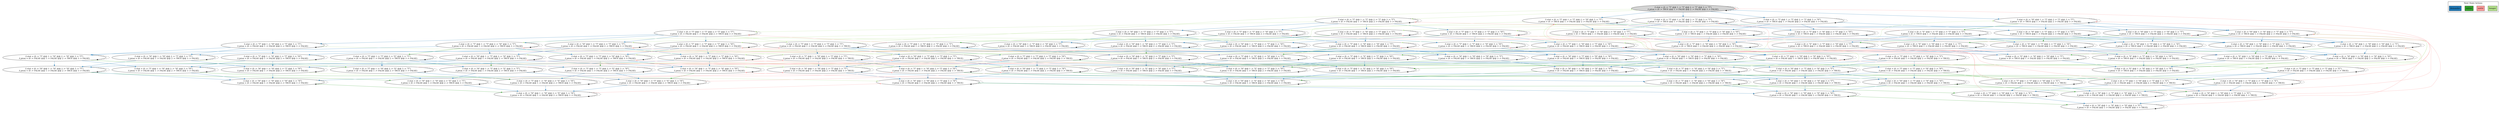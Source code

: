 strict digraph DiskGraph {
edge [colorscheme="paired12"]
nodesep=0.35;
subgraph cluster_graph {
color="white";
-1276644739415741554 [label="/\\ etat = (0 :> \"T\" @@ 1 :> \"T\" @@ 2 :> \"T\" @@ 3 :> \"T\")\n/\\ jeton = (0 :> TRUE @@ 1 :> FALSE @@ 2 :> FALSE @@ 3 :> FALSE)",style = filled]
-1276644739415741554 -> -4974055284923263819 [label="",color="2",fontcolor="2"];
-4974055284923263819 [label="/\\ etat = (0 :> \"H\" @@ 1 :> \"T\" @@ 2 :> \"T\" @@ 3 :> \"T\")\n/\\ jeton = (0 :> TRUE @@ 1 :> FALSE @@ 2 :> FALSE @@ 3 :> FALSE)"];
-1276644739415741554 -> -4650558831863261130 [label="",color="3",fontcolor="3"];
-4650558831863261130 [label="/\\ etat = (0 :> \"T\" @@ 1 :> \"T\" @@ 2 :> \"T\" @@ 3 :> \"T\")\n/\\ jeton = (0 :> FALSE @@ 1 :> TRUE @@ 2 :> FALSE @@ 3 :> FALSE)"];
-1276644739415741554 -> -501051115590458458 [label="",color="2",fontcolor="2"];
-501051115590458458 [label="/\\ etat = (0 :> \"T\" @@ 1 :> \"H\" @@ 2 :> \"T\" @@ 3 :> \"T\")\n/\\ jeton = (0 :> TRUE @@ 1 :> FALSE @@ 2 :> FALSE @@ 3 :> FALSE)"];
-1276644739415741554 -> -4109537745791008965 [label="",color="2",fontcolor="2"];
-4109537745791008965 [label="/\\ etat = (0 :> \"T\" @@ 1 :> \"T\" @@ 2 :> \"H\" @@ 3 :> \"T\")\n/\\ jeton = (0 :> TRUE @@ 1 :> FALSE @@ 2 :> FALSE @@ 3 :> FALSE)"];
-1276644739415741554 -> -6570297417010228303 [label="",color="2",fontcolor="2"];
-6570297417010228303 [label="/\\ etat = (0 :> \"T\" @@ 1 :> \"T\" @@ 2 :> \"T\" @@ 3 :> \"H\")\n/\\ jeton = (0 :> TRUE @@ 1 :> FALSE @@ 2 :> FALSE @@ 3 :> FALSE)"];
-1276644739415741554 -> -1276644739415741554 [style="dashed"];
-4974055284923263819 -> 7982089341805875079 [label="",color="4",fontcolor="4"];
7982089341805875079 [label="/\\ etat = (0 :> \"E\" @@ 1 :> \"T\" @@ 2 :> \"T\" @@ 3 :> \"T\")\n/\\ jeton = (0 :> TRUE @@ 1 :> FALSE @@ 2 :> FALSE @@ 3 :> FALSE)"];
-4974055284923263819 -> -5928142389987992419 [label="",color="2",fontcolor="2"];
-5928142389987992419 [label="/\\ etat = (0 :> \"H\" @@ 1 :> \"H\" @@ 2 :> \"T\" @@ 3 :> \"T\")\n/\\ jeton = (0 :> TRUE @@ 1 :> FALSE @@ 2 :> FALSE @@ 3 :> FALSE)"];
-4974055284923263819 -> -7906328096185303040 [label="",color="2",fontcolor="2"];
-7906328096185303040 [label="/\\ etat = (0 :> \"H\" @@ 1 :> \"T\" @@ 2 :> \"H\" @@ 3 :> \"T\")\n/\\ jeton = (0 :> TRUE @@ 1 :> FALSE @@ 2 :> FALSE @@ 3 :> FALSE)"];
-4974055284923263819 -> -1125490877573223286 [label="",color="2",fontcolor="2"];
-1125490877573223286 [label="/\\ etat = (0 :> \"H\" @@ 1 :> \"T\" @@ 2 :> \"T\" @@ 3 :> \"H\")\n/\\ jeton = (0 :> TRUE @@ 1 :> FALSE @@ 2 :> FALSE @@ 3 :> FALSE)"];
-4974055284923263819 -> -4974055284923263819 [style="dashed"];
-4650558831863261130 -> -1457745520301545715 [label="",color="2",fontcolor="2"];
-1457745520301545715 [label="/\\ etat = (0 :> \"H\" @@ 1 :> \"T\" @@ 2 :> \"T\" @@ 3 :> \"T\")\n/\\ jeton = (0 :> FALSE @@ 1 :> TRUE @@ 2 :> FALSE @@ 3 :> FALSE)"];
-4650558831863261130 -> -6325728352802566114 [label="",color="2",fontcolor="2"];
-6325728352802566114 [label="/\\ etat = (0 :> \"T\" @@ 1 :> \"H\" @@ 2 :> \"T\" @@ 3 :> \"T\")\n/\\ jeton = (0 :> FALSE @@ 1 :> TRUE @@ 2 :> FALSE @@ 3 :> FALSE)"];
-4650558831863261130 -> 611959793893046469 [label="",color="3",fontcolor="3"];
611959793893046469 [label="/\\ etat = (0 :> \"T\" @@ 1 :> \"T\" @@ 2 :> \"T\" @@ 3 :> \"T\")\n/\\ jeton = (0 :> FALSE @@ 1 :> FALSE @@ 2 :> TRUE @@ 3 :> FALSE)"];
-4650558831863261130 -> -7509072812566524797 [label="",color="2",fontcolor="2"];
-7509072812566524797 [label="/\\ etat = (0 :> \"T\" @@ 1 :> \"T\" @@ 2 :> \"H\" @@ 3 :> \"T\")\n/\\ jeton = (0 :> FALSE @@ 1 :> TRUE @@ 2 :> FALSE @@ 3 :> FALSE)"];
-4650558831863261130 -> -726193958676553719 [label="",color="2",fontcolor="2"];
-726193958676553719 [label="/\\ etat = (0 :> \"T\" @@ 1 :> \"T\" @@ 2 :> \"T\" @@ 3 :> \"H\")\n/\\ jeton = (0 :> FALSE @@ 1 :> TRUE @@ 2 :> FALSE @@ 3 :> FALSE)"];
-4650558831863261130 -> -4650558831863261130 [style="dashed"];
-501051115590458458 -> -5928142389987992419 [label="",color="2",fontcolor="2"];
-501051115590458458 -> -6325728352802566114 [label="",color="3",fontcolor="3"];
-501051115590458458 -> -3335927330899282157 [label="",color="2",fontcolor="2"];
-3335927330899282157 [label="/\\ etat = (0 :> \"T\" @@ 1 :> \"H\" @@ 2 :> \"H\" @@ 3 :> \"T\")\n/\\ jeton = (0 :> TRUE @@ 1 :> FALSE @@ 2 :> FALSE @@ 3 :> FALSE)"];
-501051115590458458 -> -5507330895715345511 [label="",color="2",fontcolor="2"];
-5507330895715345511 [label="/\\ etat = (0 :> \"T\" @@ 1 :> \"H\" @@ 2 :> \"T\" @@ 3 :> \"H\")\n/\\ jeton = (0 :> TRUE @@ 1 :> FALSE @@ 2 :> FALSE @@ 3 :> FALSE)"];
-501051115590458458 -> -501051115590458458 [style="dashed"];
-4109537745791008965 -> -7906328096185303040 [label="",color="2",fontcolor="2"];
-4109537745791008965 -> -7509072812566524797 [label="",color="3",fontcolor="3"];
-4109537745791008965 -> -3335927330899282157 [label="",color="2",fontcolor="2"];
-4109537745791008965 -> -8327698725944064252 [label="",color="2",fontcolor="2"];
-8327698725944064252 [label="/\\ etat = (0 :> \"T\" @@ 1 :> \"T\" @@ 2 :> \"H\" @@ 3 :> \"H\")\n/\\ jeton = (0 :> TRUE @@ 1 :> FALSE @@ 2 :> FALSE @@ 3 :> FALSE)"];
-4109537745791008965 -> -4109537745791008965 [style="dashed"];
-6570297417010228303 -> -1125490877573223286 [label="",color="2",fontcolor="2"];
-6570297417010228303 -> -726193958676553719 [label="",color="3",fontcolor="3"];
-6570297417010228303 -> -5507330895715345511 [label="",color="2",fontcolor="2"];
-6570297417010228303 -> -8327698725944064252 [label="",color="2",fontcolor="2"];
-6570297417010228303 -> -6570297417010228303 [style="dashed"];
7982089341805875079 -> -4650558831863261130 [label="",color="5",fontcolor="5"];
7982089341805875079 -> 8756555696435054511 [label="",color="2",fontcolor="2"];
8756555696435054511 [label="/\\ etat = (0 :> \"E\" @@ 1 :> \"H\" @@ 2 :> \"T\" @@ 3 :> \"T\")\n/\\ jeton = (0 :> TRUE @@ 1 :> FALSE @@ 2 :> FALSE @@ 3 :> FALSE)"];
7982089341805875079 -> 5078262236755303218 [label="",color="2",fontcolor="2"];
5078262236755303218 [label="/\\ etat = (0 :> \"E\" @@ 1 :> \"T\" @@ 2 :> \"H\" @@ 3 :> \"T\")\n/\\ jeton = (0 :> TRUE @@ 1 :> FALSE @@ 2 :> FALSE @@ 3 :> FALSE)"];
7982089341805875079 -> 2621091580902504376 [label="",color="2",fontcolor="2"];
2621091580902504376 [label="/\\ etat = (0 :> \"E\" @@ 1 :> \"T\" @@ 2 :> \"T\" @@ 3 :> \"H\")\n/\\ jeton = (0 :> TRUE @@ 1 :> FALSE @@ 2 :> FALSE @@ 3 :> FALSE)"];
7982089341805875079 -> 7982089341805875079 [style="dashed"];
-5928142389987992419 -> 8756555696435054511 [label="",color="4",fontcolor="4"];
-5928142389987992419 -> -8861801444626053080 [label="",color="2",fontcolor="2"];
-8861801444626053080 [label="/\\ etat = (0 :> \"H\" @@ 1 :> \"H\" @@ 2 :> \"H\" @@ 3 :> \"T\")\n/\\ jeton = (0 :> TRUE @@ 1 :> FALSE @@ 2 :> FALSE @@ 3 :> FALSE)"];
-5928142389987992419 -> -1791606955666299742 [label="",color="2",fontcolor="2"];
-1791606955666299742 [label="/\\ etat = (0 :> \"H\" @@ 1 :> \"H\" @@ 2 :> \"T\" @@ 3 :> \"H\")\n/\\ jeton = (0 :> TRUE @@ 1 :> FALSE @@ 2 :> FALSE @@ 3 :> FALSE)"];
-5928142389987992419 -> -5928142389987992419 [style="dashed"];
-7906328096185303040 -> 5078262236755303218 [label="",color="4",fontcolor="4"];
-7906328096185303040 -> -8861801444626053080 [label="",color="2",fontcolor="2"];
-7906328096185303040 -> -2819539872969131969 [label="",color="2",fontcolor="2"];
-2819539872969131969 [label="/\\ etat = (0 :> \"H\" @@ 1 :> \"T\" @@ 2 :> \"H\" @@ 3 :> \"H\")\n/\\ jeton = (0 :> TRUE @@ 1 :> FALSE @@ 2 :> FALSE @@ 3 :> FALSE)"];
-7906328096185303040 -> -7906328096185303040 [style="dashed"];
-1125490877573223286 -> 2621091580902504376 [label="",color="4",fontcolor="4"];
-1125490877573223286 -> -1791606955666299742 [label="",color="2",fontcolor="2"];
-1125490877573223286 -> -2819539872969131969 [label="",color="2",fontcolor="2"];
-1125490877573223286 -> -1125490877573223286 [style="dashed"];
-1457745520301545715 -> -250346866700947675 [label="",color="2",fontcolor="2"];
-250346866700947675 [label="/\\ etat = (0 :> \"H\" @@ 1 :> \"H\" @@ 2 :> \"T\" @@ 3 :> \"T\")\n/\\ jeton = (0 :> FALSE @@ 1 :> TRUE @@ 2 :> FALSE @@ 3 :> FALSE)"];
-1457745520301545715 -> 6687554614443542526 [label="",color="3",fontcolor="3"];
6687554614443542526 [label="/\\ etat = (0 :> \"H\" @@ 1 :> \"T\" @@ 2 :> \"T\" @@ 3 :> \"T\")\n/\\ jeton = (0 :> FALSE @@ 1 :> FALSE @@ 2 :> TRUE @@ 3 :> FALSE)"];
-1457745520301545715 -> -4361028969054358600 [label="",color="2",fontcolor="2"];
-4361028969054358600 [label="/\\ etat = (0 :> \"H\" @@ 1 :> \"T\" @@ 2 :> \"H\" @@ 3 :> \"T\")\n/\\ jeton = (0 :> FALSE @@ 1 :> TRUE @@ 2 :> FALSE @@ 3 :> FALSE)"];
-1457745520301545715 -> -6819325885599785166 [label="",color="2",fontcolor="2"];
-6819325885599785166 [label="/\\ etat = (0 :> \"H\" @@ 1 :> \"T\" @@ 2 :> \"T\" @@ 3 :> \"H\")\n/\\ jeton = (0 :> FALSE @@ 1 :> TRUE @@ 2 :> FALSE @@ 3 :> FALSE)"];
-1457745520301545715 -> -1457745520301545715 [style="dashed"];
-6325728352802566114 -> -250346866700947675 [label="",color="2",fontcolor="2"];
-6325728352802566114 -> 7440290336458299325 [label="",color="4",fontcolor="4"];
7440290336458299325 [label="/\\ etat = (0 :> \"T\" @@ 1 :> \"E\" @@ 2 :> \"T\" @@ 3 :> \"T\")\n/\\ jeton = (0 :> FALSE @@ 1 :> TRUE @@ 2 :> FALSE @@ 3 :> FALSE)"];
-6325728352802566114 -> -9184545008172677973 [label="",color="2",fontcolor="2"];
-9184545008172677973 [label="/\\ etat = (0 :> \"T\" @@ 1 :> \"H\" @@ 2 :> \"H\" @@ 3 :> \"T\")\n/\\ jeton = (0 :> FALSE @@ 1 :> TRUE @@ 2 :> FALSE @@ 3 :> FALSE)"];
-6325728352802566114 -> -2112310799490439135 [label="",color="2",fontcolor="2"];
-2112310799490439135 [label="/\\ etat = (0 :> \"T\" @@ 1 :> \"H\" @@ 2 :> \"T\" @@ 3 :> \"H\")\n/\\ jeton = (0 :> FALSE @@ 1 :> TRUE @@ 2 :> FALSE @@ 3 :> FALSE)"];
-6325728352802566114 -> -6325728352802566114 [style="dashed"];
611959793893046469 -> 6687554614443542526 [label="",color="2",fontcolor="2"];
611959793893046469 -> 2251101372176593133 [label="",color="2",fontcolor="2"];
2251101372176593133 [label="/\\ etat = (0 :> \"T\" @@ 1 :> \"H\" @@ 2 :> \"T\" @@ 3 :> \"T\")\n/\\ jeton = (0 :> FALSE @@ 1 :> FALSE @@ 2 :> TRUE @@ 3 :> FALSE)"];
611959793893046469 -> 2360327515551116400 [label="",color="2",fontcolor="2"];
2360327515551116400 [label="/\\ etat = (0 :> \"T\" @@ 1 :> \"T\" @@ 2 :> \"H\" @@ 3 :> \"T\")\n/\\ jeton = (0 :> FALSE @@ 1 :> FALSE @@ 2 :> TRUE @@ 3 :> FALSE)"];
611959793893046469 -> -1552574671532757968 [label="",color="3",fontcolor="3"];
-1552574671532757968 [label="/\\ etat = (0 :> \"T\" @@ 1 :> \"T\" @@ 2 :> \"T\" @@ 3 :> \"T\")\n/\\ jeton = (0 :> FALSE @@ 1 :> FALSE @@ 2 :> FALSE @@ 3 :> TRUE)"];
611959793893046469 -> 4821087047196360954 [label="",color="2",fontcolor="2"];
4821087047196360954 [label="/\\ etat = (0 :> \"T\" @@ 1 :> \"T\" @@ 2 :> \"T\" @@ 3 :> \"H\")\n/\\ jeton = (0 :> FALSE @@ 1 :> FALSE @@ 2 :> TRUE @@ 3 :> FALSE)"];
611959793893046469 -> 611959793893046469 [style="dashed"];
-7509072812566524797 -> -4361028969054358600 [label="",color="2",fontcolor="2"];
-7509072812566524797 -> -9184545008172677973 [label="",color="2",fontcolor="2"];
-7509072812566524797 -> 2360327515551116400 [label="",color="3",fontcolor="3"];
-7509072812566524797 -> -2498506999216638788 [label="",color="2",fontcolor="2"];
-2498506999216638788 [label="/\\ etat = (0 :> \"T\" @@ 1 :> \"T\" @@ 2 :> \"H\" @@ 3 :> \"H\")\n/\\ jeton = (0 :> FALSE @@ 1 :> TRUE @@ 2 :> FALSE @@ 3 :> FALSE)"];
-7509072812566524797 -> -7509072812566524797 [style="dashed"];
-726193958676553719 -> -6819325885599785166 [label="",color="2",fontcolor="2"];
-726193958676553719 -> -2112310799490439135 [label="",color="2",fontcolor="2"];
-726193958676553719 -> 4821087047196360954 [label="",color="3",fontcolor="3"];
-726193958676553719 -> -2498506999216638788 [label="",color="2",fontcolor="2"];
-726193958676553719 -> -726193958676553719 [style="dashed"];
-3335927330899282157 -> -8861801444626053080 [label="",color="2",fontcolor="2"];
-3335927330899282157 -> -9184545008172677973 [label="",color="3",fontcolor="3"];
-3335927330899282157 -> -7265000177054019796 [label="",color="2",fontcolor="2"];
-7265000177054019796 [label="/\\ etat = (0 :> \"T\" @@ 1 :> \"H\" @@ 2 :> \"H\" @@ 3 :> \"H\")\n/\\ jeton = (0 :> TRUE @@ 1 :> FALSE @@ 2 :> FALSE @@ 3 :> FALSE)"];
-3335927330899282157 -> -3335927330899282157 [style="dashed"];
-5507330895715345511 -> -1791606955666299742 [label="",color="2",fontcolor="2"];
-5507330895715345511 -> -2112310799490439135 [label="",color="3",fontcolor="3"];
-5507330895715345511 -> -7265000177054019796 [label="",color="2",fontcolor="2"];
-5507330895715345511 -> -5507330895715345511 [style="dashed"];
-8327698725944064252 -> -2819539872969131969 [label="",color="2",fontcolor="2"];
-8327698725944064252 -> -2498506999216638788 [label="",color="3",fontcolor="3"];
-8327698725944064252 -> -7265000177054019796 [label="",color="2",fontcolor="2"];
-8327698725944064252 -> -8327698725944064252 [style="dashed"];
8756555696435054511 -> -6325728352802566114 [label="",color="5",fontcolor="5"];
8756555696435054511 -> 5852997730409812762 [label="",color="2",fontcolor="2"];
5852997730409812762 [label="/\\ etat = (0 :> \"E\" @@ 1 :> \"H\" @@ 2 :> \"H\" @@ 3 :> \"T\")\n/\\ jeton = (0 :> TRUE @@ 1 :> FALSE @@ 2 :> FALSE @@ 3 :> FALSE)"];
8756555696435054511 -> 3682930822800736144 [label="",color="2",fontcolor="2"];
3682930822800736144 [label="/\\ etat = (0 :> \"E\" @@ 1 :> \"H\" @@ 2 :> \"T\" @@ 3 :> \"H\")\n/\\ jeton = (0 :> TRUE @@ 1 :> FALSE @@ 2 :> FALSE @@ 3 :> FALSE)"];
8756555696435054511 -> 8756555696435054511 [style="dashed"];
5078262236755303218 -> -7509072812566524797 [label="",color="5",fontcolor="5"];
5078262236755303218 -> 5852997730409812762 [label="",color="2",fontcolor="2"];
5078262236755303218 -> 927868558818681613 [label="",color="2",fontcolor="2"];
927868558818681613 [label="/\\ etat = (0 :> \"E\" @@ 1 :> \"T\" @@ 2 :> \"H\" @@ 3 :> \"H\")\n/\\ jeton = (0 :> TRUE @@ 1 :> FALSE @@ 2 :> FALSE @@ 3 :> FALSE)"];
5078262236755303218 -> 5078262236755303218 [style="dashed"];
2621091580902504376 -> -726193958676553719 [label="",color="5",fontcolor="5"];
2621091580902504376 -> 3682930822800736144 [label="",color="2",fontcolor="2"];
2621091580902504376 -> 927868558818681613 [label="",color="2",fontcolor="2"];
2621091580902504376 -> 2621091580902504376 [style="dashed"];
-8861801444626053080 -> 5852997730409812762 [label="",color="4",fontcolor="4"];
-8861801444626053080 -> -3486523225486790633 [label="",color="2",fontcolor="2"];
-3486523225486790633 [label="/\\ etat = (0 :> \"H\" @@ 1 :> \"H\" @@ 2 :> \"H\" @@ 3 :> \"H\")\n/\\ jeton = (0 :> TRUE @@ 1 :> FALSE @@ 2 :> FALSE @@ 3 :> FALSE)"];
-8861801444626053080 -> -8861801444626053080 [style="dashed"];
-1791606955666299742 -> 3682930822800736144 [label="",color="4",fontcolor="4"];
-1791606955666299742 -> -3486523225486790633 [label="",color="2",fontcolor="2"];
-1791606955666299742 -> -1791606955666299742 [style="dashed"];
-2819539872969131969 -> 927868558818681613 [label="",color="4",fontcolor="4"];
-2819539872969131969 -> -3486523225486790633 [label="",color="2",fontcolor="2"];
-2819539872969131969 -> -2819539872969131969 [style="dashed"];
-250346866700947675 -> 3743003567877793926 [label="",color="4",fontcolor="4"];
3743003567877793926 [label="/\\ etat = (0 :> \"H\" @@ 1 :> \"E\" @@ 2 :> \"T\" @@ 3 :> \"T\")\n/\\ jeton = (0 :> FALSE @@ 1 :> TRUE @@ 2 :> FALSE @@ 3 :> FALSE)"];
-250346866700947675 -> -3154461785957221488 [label="",color="2",fontcolor="2"];
-3154461785957221488 [label="/\\ etat = (0 :> \"H\" @@ 1 :> \"H\" @@ 2 :> \"H\" @@ 3 :> \"T\")\n/\\ jeton = (0 :> FALSE @@ 1 :> TRUE @@ 2 :> FALSE @@ 3 :> FALSE)"];
-250346866700947675 -> -5323402329811527910 [label="",color="2",fontcolor="2"];
-5323402329811527910 [label="/\\ etat = (0 :> \"H\" @@ 1 :> \"H\" @@ 2 :> \"T\" @@ 3 :> \"H\")\n/\\ jeton = (0 :> FALSE @@ 1 :> TRUE @@ 2 :> FALSE @@ 3 :> FALSE)"];
-250346866700947675 -> -250346866700947675 [style="dashed"];
6687554614443542526 -> 5444127957654474710 [label="",color="2",fontcolor="2"];
5444127957654474710 [label="/\\ etat = (0 :> \"H\" @@ 1 :> \"H\" @@ 2 :> \"T\" @@ 3 :> \"T\")\n/\\ jeton = (0 :> FALSE @@ 1 :> FALSE @@ 2 :> TRUE @@ 3 :> FALSE)"];
6687554614443542526 -> 8390619604912657227 [label="",color="2",fontcolor="2"];
8390619604912657227 [label="/\\ etat = (0 :> \"H\" @@ 1 :> \"T\" @@ 2 :> \"H\" @@ 3 :> \"T\")\n/\\ jeton = (0 :> FALSE @@ 1 :> FALSE @@ 2 :> TRUE @@ 3 :> FALSE)"];
6687554614443542526 -> -4700406977434807541 [label="",color="3",fontcolor="3"];
-4700406977434807541 [label="/\\ etat = (0 :> \"H\" @@ 1 :> \"T\" @@ 2 :> \"T\" @@ 3 :> \"T\")\n/\\ jeton = (0 :> FALSE @@ 1 :> FALSE @@ 2 :> FALSE @@ 3 :> TRUE)"];
6687554614443542526 -> 1609782251013160897 [label="",color="2",fontcolor="2"];
1609782251013160897 [label="/\\ etat = (0 :> \"H\" @@ 1 :> \"T\" @@ 2 :> \"T\" @@ 3 :> \"H\")\n/\\ jeton = (0 :> FALSE @@ 1 :> FALSE @@ 2 :> TRUE @@ 3 :> FALSE)"];
6687554614443542526 -> 6687554614443542526 [style="dashed"];
-4361028969054358600 -> -3154461785957221488 [label="",color="2",fontcolor="2"];
-4361028969054358600 -> 8390619604912657227 [label="",color="3",fontcolor="3"];
-4361028969054358600 -> -8510839767718229113 [label="",color="2",fontcolor="2"];
-8510839767718229113 [label="/\\ etat = (0 :> \"H\" @@ 1 :> \"T\" @@ 2 :> \"H\" @@ 3 :> \"H\")\n/\\ jeton = (0 :> FALSE @@ 1 :> TRUE @@ 2 :> FALSE @@ 3 :> FALSE)"];
-4361028969054358600 -> -4361028969054358600 [style="dashed"];
-6819325885599785166 -> -5323402329811527910 [label="",color="2",fontcolor="2"];
-6819325885599785166 -> 1609782251013160897 [label="",color="3",fontcolor="3"];
-6819325885599785166 -> -8510839767718229113 [label="",color="2",fontcolor="2"];
-6819325885599785166 -> -6819325885599785166 [style="dashed"];
7440290336458299325 -> 3743003567877793926 [label="",color="2",fontcolor="2"];
7440290336458299325 -> 611959793893046469 [label="",color="5",fontcolor="5"];
7440290336458299325 -> 5764246651821589256 [label="",color="2",fontcolor="2"];
5764246651821589256 [label="/\\ etat = (0 :> \"T\" @@ 1 :> \"E\" @@ 2 :> \"H\" @@ 3 :> \"T\")\n/\\ jeton = (0 :> FALSE @@ 1 :> TRUE @@ 2 :> FALSE @@ 3 :> FALSE)"];
7440290336458299325 -> 3303627499047415682 [label="",color="2",fontcolor="2"];
3303627499047415682 [label="/\\ etat = (0 :> \"T\" @@ 1 :> \"E\" @@ 2 :> \"T\" @@ 3 :> \"H\")\n/\\ jeton = (0 :> FALSE @@ 1 :> TRUE @@ 2 :> FALSE @@ 3 :> FALSE)"];
7440290336458299325 -> 7440290336458299325 [style="dashed"];
-9184545008172677973 -> -3154461785957221488 [label="",color="2",fontcolor="2"];
-9184545008172677973 -> 5764246651821589256 [label="",color="4",fontcolor="4"];
-9184545008172677973 -> -3886571384629396332 [label="",color="2",fontcolor="2"];
-3886571384629396332 [label="/\\ etat = (0 :> \"T\" @@ 1 :> \"H\" @@ 2 :> \"H\" @@ 3 :> \"H\")\n/\\ jeton = (0 :> FALSE @@ 1 :> TRUE @@ 2 :> FALSE @@ 3 :> FALSE)"];
-9184545008172677973 -> -9184545008172677973 [style="dashed"];
-2112310799490439135 -> -5323402329811527910 [label="",color="2",fontcolor="2"];
-2112310799490439135 -> 3303627499047415682 [label="",color="4",fontcolor="4"];
-2112310799490439135 -> -3886571384629396332 [label="",color="2",fontcolor="2"];
-2112310799490439135 -> -2112310799490439135 [style="dashed"];
2251101372176593133 -> 5444127957654474710 [label="",color="2",fontcolor="2"];
2251101372176593133 -> 3999772250074719320 [label="",color="2",fontcolor="2"];
3999772250074719320 [label="/\\ etat = (0 :> \"T\" @@ 1 :> \"H\" @@ 2 :> \"H\" @@ 3 :> \"T\")\n/\\ jeton = (0 :> FALSE @@ 1 :> FALSE @@ 2 :> TRUE @@ 3 :> FALSE)"];
2251101372176593133 -> -200481126845815784 [label="",color="3",fontcolor="3"];
-200481126845815784 [label="/\\ etat = (0 :> \"T\" @@ 1 :> \"H\" @@ 2 :> \"T\" @@ 3 :> \"T\")\n/\\ jeton = (0 :> FALSE @@ 1 :> FALSE @@ 2 :> FALSE @@ 3 :> TRUE)"];
2251101372176593133 -> 6171175954481301714 [label="",color="2",fontcolor="2"];
6171175954481301714 [label="/\\ etat = (0 :> \"T\" @@ 1 :> \"H\" @@ 2 :> \"T\" @@ 3 :> \"H\")\n/\\ jeton = (0 :> FALSE @@ 1 :> FALSE @@ 2 :> TRUE @@ 3 :> FALSE)"];
2251101372176593133 -> 2251101372176593133 [style="dashed"];
2360327515551116400 -> 8390619604912657227 [label="",color="2",fontcolor="2"];
2360327515551116400 -> 3999772250074719320 [label="",color="2",fontcolor="2"];
2360327515551116400 -> -1872572946854582555 [label="",color="4",fontcolor="4"];
-1872572946854582555 [label="/\\ etat = (0 :> \"T\" @@ 1 :> \"T\" @@ 2 :> \"E\" @@ 3 :> \"T\")\n/\\ jeton = (0 :> FALSE @@ 1 :> FALSE @@ 2 :> TRUE @@ 3 :> FALSE)"];
2360327515551116400 -> 7663013640830817359 [label="",color="2",fontcolor="2"];
7663013640830817359 [label="/\\ etat = (0 :> \"T\" @@ 1 :> \"T\" @@ 2 :> \"H\" @@ 3 :> \"H\")\n/\\ jeton = (0 :> FALSE @@ 1 :> FALSE @@ 2 :> TRUE @@ 3 :> FALSE)"];
2360327515551116400 -> 2360327515551116400 [style="dashed"];
-1552574671532757968 -> -4700406977434807541 [label="",color="2",fontcolor="2"];
-1552574671532757968 -> -200481126845815784 [label="",color="2",fontcolor="2"];
-1552574671532757968 -> -4410243522610546555 [label="",color="2",fontcolor="2"];
-4410243522610546555 [label="/\\ etat = (0 :> \"T\" @@ 1 :> \"T\" @@ 2 :> \"H\" @@ 3 :> \"T\")\n/\\ jeton = (0 :> FALSE @@ 1 :> FALSE @@ 2 :> FALSE @@ 3 :> TRUE)"];
-1552574671532757968 -> -6850596673564584945 [label="",color="2",fontcolor="2"];
-6850596673564584945 [label="/\\ etat = (0 :> \"T\" @@ 1 :> \"T\" @@ 2 :> \"T\" @@ 3 :> \"H\")\n/\\ jeton = (0 :> FALSE @@ 1 :> FALSE @@ 2 :> FALSE @@ 3 :> TRUE)"];
-1552574671532757968 -> -1276644739415741554 [label="",color="3",fontcolor="3"];
-1552574671532757968 -> -1552574671532757968 [style="dashed"];
4821087047196360954 -> 1609782251013160897 [label="",color="2",fontcolor="2"];
-2498506999216638788 -> -8510839767718229113 [label="",color="2",fontcolor="2"];
-2498506999216638788 -> -3886571384629396332 [label="",color="2",fontcolor="2"];
-2498506999216638788 -> 7663013640830817359 [label="",color="3",fontcolor="3"];
-2498506999216638788 -> -2498506999216638788 [style="dashed"];
4821087047196360954 -> 6171175954481301714 [label="",color="2",fontcolor="2"];
4821087047196360954 -> 7663013640830817359 [label="",color="2",fontcolor="2"];
4821087047196360954 -> -6850596673564584945 [label="",color="3",fontcolor="3"];
4821087047196360954 -> 4821087047196360954 [style="dashed"];
-7265000177054019796 -> -3486523225486790633 [label="",color="2",fontcolor="2"];
-7265000177054019796 -> -3886571384629396332 [label="",color="3",fontcolor="3"];
-7265000177054019796 -> -7265000177054019796 [style="dashed"];
5852997730409812762 -> -9184545008172677973 [label="",color="5",fontcolor="5"];
5852997730409812762 -> 1991692179492186917 [label="",color="2",fontcolor="2"];
1991692179492186917 [label="/\\ etat = (0 :> \"E\" @@ 1 :> \"H\" @@ 2 :> \"H\" @@ 3 :> \"H\")\n/\\ jeton = (0 :> TRUE @@ 1 :> FALSE @@ 2 :> FALSE @@ 3 :> FALSE)"];
5852997730409812762 -> 5852997730409812762 [style="dashed"];
3682930822800736144 -> -2112310799490439135 [label="",color="5",fontcolor="5"];
3682930822800736144 -> 1991692179492186917 [label="",color="2",fontcolor="2"];
3682930822800736144 -> 3682930822800736144 [style="dashed"];
927868558818681613 -> -2498506999216638788 [label="",color="5",fontcolor="5"];
927868558818681613 -> 1991692179492186917 [label="",color="2",fontcolor="2"];
927868558818681613 -> 927868558818681613 [style="dashed"];
3743003567877793926 -> 6687554614443542526 [label="",color="5",fontcolor="5"];
3743003567877793926 -> 1967614025243163699 [label="",color="2",fontcolor="2"];
1967614025243163699 [label="/\\ etat = (0 :> \"H\" @@ 1 :> \"E\" @@ 2 :> \"H\" @@ 3 :> \"T\")\n/\\ jeton = (0 :> FALSE @@ 1 :> TRUE @@ 2 :> FALSE @@ 3 :> FALSE)"];
3743003567877793926 -> 8748311515684180153 [label="",color="2",fontcolor="2"];
8748311515684180153 [label="/\\ etat = (0 :> \"H\" @@ 1 :> \"E\" @@ 2 :> \"T\" @@ 3 :> \"H\")\n/\\ jeton = (0 :> FALSE @@ 1 :> TRUE @@ 2 :> FALSE @@ 3 :> FALSE)"];
3743003567877793926 -> 3743003567877793926 [style="dashed"];
-3486523225486790633 -> 1991692179492186917 [label="",color="4",fontcolor="4"];
-3486523225486790633 -> -3486523225486790633 [style="dashed"];
-3154461785957221488 -> 1967614025243163699 [label="",color="4",fontcolor="4"];
-3154461785957221488 -> -7016337022276533329 [label="",color="2",fontcolor="2"];
-7016337022276533329 [label="/\\ etat = (0 :> \"H\" @@ 1 :> \"H\" @@ 2 :> \"H\" @@ 3 :> \"H\")\n/\\ jeton = (0 :> FALSE @@ 1 :> TRUE @@ 2 :> FALSE @@ 3 :> FALSE)"];
-3154461785957221488 -> -3154461785957221488 [style="dashed"];
-5323402329811527910 -> 8748311515684180153 [label="",color="4",fontcolor="4"];
-5323402329811527910 -> -7016337022276533329 [label="",color="2",fontcolor="2"];
-5323402329811527910 -> -5323402329811527910 [style="dashed"];
5444127957654474710 -> 7148025038712953699 [label="",color="2",fontcolor="2"];
7148025038712953699 [label="/\\ etat = (0 :> \"H\" @@ 1 :> \"H\" @@ 2 :> \"H\" @@ 3 :> \"T\")\n/\\ jeton = (0 :> FALSE @@ 1 :> FALSE @@ 2 :> TRUE @@ 3 :> FALSE)"];
5444127957654474710 -> -6230916761595602141 [label="",color="3",fontcolor="3"];
-6230916761595602141 [label="/\\ etat = (0 :> \"H\" @@ 1 :> \"H\" @@ 2 :> \"T\" @@ 3 :> \"T\")\n/\\ jeton = (0 :> FALSE @@ 1 :> FALSE @@ 2 :> FALSE @@ 3 :> TRUE)"];
5444127957654474710 -> 77830685057103849 [label="",color="2",fontcolor="2"];
77830685057103849 [label="/\\ etat = (0 :> \"H\" @@ 1 :> \"H\" @@ 2 :> \"T\" @@ 3 :> \"H\")\n/\\ jeton = (0 :> FALSE @@ 1 :> FALSE @@ 2 :> TRUE @@ 3 :> FALSE)"];
5444127957654474710 -> 5444127957654474710 [style="dashed"];
8390619604912657227 -> 7148025038712953699 [label="",color="2",fontcolor="2"];
8390619604912657227 -> -5569930611658352162 [label="",color="4",fontcolor="4"];
-5569930611658352162 [label="/\\ etat = (0 :> \"H\" @@ 1 :> \"T\" @@ 2 :> \"E\" @@ 3 :> \"T\")\n/\\ jeton = (0 :> FALSE @@ 1 :> FALSE @@ 2 :> TRUE @@ 3 :> FALSE)"];
8390619604912657227 -> 4533039067185539956 [label="",color="2",fontcolor="2"];
4533039067185539956 [label="/\\ etat = (0 :> \"H\" @@ 1 :> \"T\" @@ 2 :> \"H\" @@ 3 :> \"H\")\n/\\ jeton = (0 :> FALSE @@ 1 :> FALSE @@ 2 :> TRUE @@ 3 :> FALSE)"];
8390619604912657227 -> 8390619604912657227 [style="dashed"];
-4700406977434807541 -> -6230916761595602141 [label="",color="2",fontcolor="2"];
-4700406977434807541 -> -7603409139336034370 [label="",color="2",fontcolor="2"];
-7603409139336034370 [label="/\\ etat = (0 :> \"H\" @@ 1 :> \"T\" @@ 2 :> \"H\" @@ 3 :> \"T\")\n/\\ jeton = (0 :> FALSE @@ 1 :> FALSE @@ 2 :> FALSE @@ 3 :> TRUE)"];
-4700406977434807541 -> -838474566500373708 [label="",color="2",fontcolor="2"];
-838474566500373708 [label="/\\ etat = (0 :> \"H\" @@ 1 :> \"T\" @@ 2 :> \"T\" @@ 3 :> \"H\")\n/\\ jeton = (0 :> FALSE @@ 1 :> FALSE @@ 2 :> FALSE @@ 3 :> TRUE)"];
-4700406977434807541 -> -4974055284923263819 [label="",color="3",fontcolor="3"];
-4700406977434807541 -> -4700406977434807541 [style="dashed"];
1609782251013160897 -> 77830685057103849 [label="",color="2",fontcolor="2"];
1609782251013160897 -> 4533039067185539956 [label="",color="2",fontcolor="2"];
1609782251013160897 -> -838474566500373708 [label="",color="3",fontcolor="3"];
1609782251013160897 -> 1609782251013160897 [style="dashed"];
-8510839767718229113 -> -7016337022276533329 [label="",color="2",fontcolor="2"];
-8510839767718229113 -> 4533039067185539956 [label="",color="3",fontcolor="3"];
-8510839767718229113 -> -8510839767718229113 [style="dashed"];
5764246651821589256 -> 1967614025243163699 [label="",color="2",fontcolor="2"];
5764246651821589256 -> 2360327515551116400 [label="",color="5",fontcolor="5"];
5764246651821589256 -> 389377589929524023 [label="",color="2",fontcolor="2"];
389377589929524023 [label="/\\ etat = (0 :> \"T\" @@ 1 :> \"E\" @@ 2 :> \"H\" @@ 3 :> \"H\")\n/\\ jeton = (0 :> FALSE @@ 1 :> TRUE @@ 2 :> FALSE @@ 3 :> FALSE)"];
5764246651821589256 -> 5764246651821589256 [style="dashed"];
3303627499047415682 -> 8748311515684180153 [label="",color="2",fontcolor="2"];
3303627499047415682 -> 4821087047196360954 [label="",color="5",fontcolor="5"];
3303627499047415682 -> 389377589929524023 [label="",color="2",fontcolor="2"];
3303627499047415682 -> 3303627499047415682 [style="dashed"];
-3886571384629396332 -> -7016337022276533329 [label="",color="2",fontcolor="2"];
-3886571384629396332 -> 389377589929524023 [label="",color="4",fontcolor="4"];
3999772250074719320 -> 7148025038712953699 [label="",color="2",fontcolor="2"];
-3886571384629396332 -> -3886571384629396332 [style="dashed"];
3999772250074719320 -> -1062618448647688499 [label="",color="4",fontcolor="4"];
-1062618448647688499 [label="/\\ etat = (0 :> \"T\" @@ 1 :> \"H\" @@ 2 :> \"E\" @@ 3 :> \"T\")\n/\\ jeton = (0 :> FALSE @@ 1 :> FALSE @@ 2 :> TRUE @@ 3 :> FALSE)"];
3999772250074719320 -> 9015050573214096487 [label="",color="2",fontcolor="2"];
9015050573214096487 [label="/\\ etat = (0 :> \"T\" @@ 1 :> \"H\" @@ 2 :> \"H\" @@ 3 :> \"H\")\n/\\ jeton = (0 :> FALSE @@ 1 :> FALSE @@ 2 :> TRUE @@ 3 :> FALSE)"];
3999772250074719320 -> 3999772250074719320 [style="dashed"];
-200481126845815784 -> -6230916761595602141 [label="",color="2",fontcolor="2"];
-200481126845815784 -> -3060143083535552339 [label="",color="2",fontcolor="2"];
-3060143083535552339 [label="/\\ etat = (0 :> \"T\" @@ 1 :> \"H\" @@ 2 :> \"H\" @@ 3 :> \"T\")\n/\\ jeton = (0 :> FALSE @@ 1 :> FALSE @@ 2 :> FALSE @@ 3 :> TRUE)"];
-200481126845815784 -> -5211139299157746649 [label="",color="2",fontcolor="2"];
-5211139299157746649 [label="/\\ etat = (0 :> \"T\" @@ 1 :> \"H\" @@ 2 :> \"T\" @@ 3 :> \"H\")\n/\\ jeton = (0 :> FALSE @@ 1 :> FALSE @@ 2 :> FALSE @@ 3 :> TRUE)"];
-200481126845815784 -> -501051115590458458 [label="",color="3",fontcolor="3"];
-200481126845815784 -> -200481126845815784 [style="dashed"];
6171175954481301714 -> 77830685057103849 [label="",color="2",fontcolor="2"];
6171175954481301714 -> 9015050573214096487 [label="",color="2",fontcolor="2"];
6171175954481301714 -> -5211139299157746649 [label="",color="3",fontcolor="3"];
6171175954481301714 -> 6171175954481301714 [style="dashed"];
-1872572946854582555 -> -5569930611658352162 [label="",color="2",fontcolor="2"];
-1872572946854582555 -> -1062618448647688499 [label="",color="2",fontcolor="2"];
-1872572946854582555 -> -1552574671532757968 [label="",color="5",fontcolor="5"];
-1872572946854582555 -> -6009306294630392102 [label="",color="2",fontcolor="2"];
-6009306294630392102 [label="/\\ etat = (0 :> \"T\" @@ 1 :> \"T\" @@ 2 :> \"E\" @@ 3 :> \"H\")\n/\\ jeton = (0 :> FALSE @@ 1 :> FALSE @@ 2 :> TRUE @@ 3 :> FALSE)"];
-1872572946854582555 -> -1872572946854582555 [style="dashed"];
7663013640830817359 -> 4533039067185539956 [label="",color="2",fontcolor="2"];
7663013640830817359 -> 9015050573214096487 [label="",color="2",fontcolor="2"];
7663013640830817359 -> -6009306294630392102 [label="",color="4",fontcolor="4"];
7663013640830817359 -> 7663013640830817359 [style="dashed"];
-4410243522610546555 -> -7603409139336034370 [label="",color="2",fontcolor="2"];
-4410243522610546555 -> -3060143083535552339 [label="",color="2",fontcolor="2"];
-4410243522610546555 -> -8623753434914094918 [label="",color="2",fontcolor="2"];
-8623753434914094918 [label="/\\ etat = (0 :> \"T\" @@ 1 :> \"T\" @@ 2 :> \"H\" @@ 3 :> \"H\")\n/\\ jeton = (0 :> FALSE @@ 1 :> FALSE @@ 2 :> FALSE @@ 3 :> TRUE)"];
-4410243522610546555 -> -4109537745791008965 [label="",color="3",fontcolor="3"];
-4410243522610546555 -> -4410243522610546555 [style="dashed"];
-6850596673564584945 -> -838474566500373708 [label="",color="2",fontcolor="2"];
-6850596673564584945 -> -5211139299157746649 [label="",color="2",fontcolor="2"];
-6850596673564584945 -> -8623753434914094918 [label="",color="2",fontcolor="2"];
-6850596673564584945 -> -4729145327273037033 [label="",color="4",fontcolor="4"];
-4729145327273037033 [label="/\\ etat = (0 :> \"T\" @@ 1 :> \"T\" @@ 2 :> \"T\" @@ 3 :> \"E\")\n/\\ jeton = (0 :> FALSE @@ 1 :> FALSE @@ 2 :> FALSE @@ 3 :> TRUE)"];
-6850596673564584945 -> -6850596673564584945 [style="dashed"];
1991692179492186917 -> -3886571384629396332 [label="",color="5",fontcolor="5"];
1991692179492186917 -> 1991692179492186917 [style="dashed"];
1967614025243163699 -> 8390619604912657227 [label="",color="5",fontcolor="5"];
1967614025243163699 -> 5897377499314209804 [label="",color="2",fontcolor="2"];
5897377499314209804 [label="/\\ etat = (0 :> \"H\" @@ 1 :> \"E\" @@ 2 :> \"H\" @@ 3 :> \"H\")\n/\\ jeton = (0 :> FALSE @@ 1 :> TRUE @@ 2 :> FALSE @@ 3 :> FALSE)"];
8748311515684180153 -> 1609782251013160897 [label="",color="5",fontcolor="5"];
8748311515684180153 -> 5897377499314209804 [label="",color="2",fontcolor="2"];
8748311515684180153 -> 8748311515684180153 [style="dashed"];
1967614025243163699 -> 1967614025243163699 [style="dashed"];
-7016337022276533329 -> 5897377499314209804 [label="",color="4",fontcolor="4"];
-7016337022276533329 -> -7016337022276533329 [style="dashed"];
7148025038712953699 -> -6489621730973347338 [label="",color="4",fontcolor="4"];
-6489621730973347338 [label="/\\ etat = (0 :> \"H\" @@ 1 :> \"H\" @@ 2 :> \"E\" @@ 3 :> \"T\")\n/\\ jeton = (0 :> FALSE @@ 1 :> FALSE @@ 2 :> TRUE @@ 3 :> FALSE)"];
7148025038712953699 -> 3002508928440722268 [label="",color="2",fontcolor="2"];
3002508928440722268 [label="/\\ etat = (0 :> \"H\" @@ 1 :> \"H\" @@ 2 :> \"H\" @@ 3 :> \"H\")\n/\\ jeton = (0 :> FALSE @@ 1 :> FALSE @@ 2 :> TRUE @@ 3 :> FALSE)"];
7148025038712953699 -> 7148025038712953699 [style="dashed"];
-6230916761595602141 -> -9135312864527986794 [label="",color="2",fontcolor="2"];
-9135312864527986794 [label="/\\ etat = (0 :> \"H\" @@ 1 :> \"H\" @@ 2 :> \"H\" @@ 3 :> \"T\")\n/\\ jeton = (0 :> FALSE @@ 1 :> FALSE @@ 2 :> FALSE @@ 3 :> TRUE)"];
-6230916761595602141 -> -2081022400029154532 [label="",color="2",fontcolor="2"];
-2081022400029154532 [label="/\\ etat = (0 :> \"H\" @@ 1 :> \"H\" @@ 2 :> \"T\" @@ 3 :> \"H\")\n/\\ jeton = (0 :> FALSE @@ 1 :> FALSE @@ 2 :> FALSE @@ 3 :> TRUE)"];
-6230916761595602141 -> -5928142389987992419 [label="",color="3",fontcolor="3"];
-6230916761595602141 -> -6230916761595602141 [style="dashed"];
77830685057103849 -> 3002508928440722268 [label="",color="2",fontcolor="2"];
77830685057103849 -> -2081022400029154532 [label="",color="3",fontcolor="3"];
77830685057103849 -> 77830685057103849 [style="dashed"];
-5569930611658352162 -> -6489621730973347338 [label="",color="2",fontcolor="2"];
-5569930611658352162 -> -4700406977434807541 [label="",color="5",fontcolor="5"];
-5569930611658352162 -> -564552429740809759 [label="",color="2",fontcolor="2"];
-564552429740809759 [label="/\\ etat = (0 :> \"H\" @@ 1 :> \"T\" @@ 2 :> \"E\" @@ 3 :> \"H\")\n/\\ jeton = (0 :> FALSE @@ 1 :> FALSE @@ 2 :> TRUE @@ 3 :> FALSE)"];
-5569930611658352162 -> -5569930611658352162 [style="dashed"];
4533039067185539956 -> 3002508928440722268 [label="",color="2",fontcolor="2"];
4533039067185539956 -> -564552429740809759 [label="",color="4",fontcolor="4"];
4533039067185539956 -> 4533039067185539956 [style="dashed"];
-7603409139336034370 -> -9135312864527986794 [label="",color="2",fontcolor="2"];
-7603409139336034370 -> -2530270113360609407 [label="",color="2",fontcolor="2"];
-2530270113360609407 [label="/\\ etat = (0 :> \"H\" @@ 1 :> \"T\" @@ 2 :> \"H\" @@ 3 :> \"H\")\n/\\ jeton = (0 :> FALSE @@ 1 :> FALSE @@ 2 :> FALSE @@ 3 :> TRUE)"];
-7603409139336034370 -> -7906328096185303040 [label="",color="3",fontcolor="3"];
-7603409139336034370 -> -7603409139336034370 [style="dashed"];
-838474566500373708 -> -2081022400029154532 [label="",color="2",fontcolor="2"];
-838474566500373708 -> -2530270113360609407 [label="",color="2",fontcolor="2"];
-838474566500373708 -> -1518176877497332692 [label="",color="4",fontcolor="4"];
-1518176877497332692 [label="/\\ etat = (0 :> \"H\" @@ 1 :> \"T\" @@ 2 :> \"T\" @@ 3 :> \"E\")\n/\\ jeton = (0 :> FALSE @@ 1 :> FALSE @@ 2 :> FALSE @@ 3 :> TRUE)"];
-838474566500373708 -> -838474566500373708 [style="dashed"];
389377589929524023 -> 5897377499314209804 [label="",color="2",fontcolor="2"];
389377589929524023 -> 7663013640830817359 [label="",color="5",fontcolor="5"];
389377589929524023 -> 389377589929524023 [style="dashed"];
-1062618448647688499 -> -6489621730973347338 [label="",color="2",fontcolor="2"];
-1062618448647688499 -> -200481126845815784 [label="",color="5",fontcolor="5"];
-1062618448647688499 -> -4910826615054575886 [label="",color="2",fontcolor="2"];
-4910826615054575886 [label="/\\ etat = (0 :> \"T\" @@ 1 :> \"H\" @@ 2 :> \"E\" @@ 3 :> \"H\")\n/\\ jeton = (0 :> FALSE @@ 1 :> FALSE @@ 2 :> TRUE @@ 3 :> FALSE)"];
-1062618448647688499 -> -1062618448647688499 [style="dashed"];
9015050573214096487 -> 3002508928440722268 [label="",color="2",fontcolor="2"];
9015050573214096487 -> -4910826615054575886 [label="",color="4",fontcolor="4"];
9015050573214096487 -> 9015050573214096487 [style="dashed"];
-3060143083535552339 -> -9135312864527986794 [label="",color="2",fontcolor="2"];
-3060143083535552339 -> -6984556335256958830 [label="",color="2",fontcolor="2"];
-6984556335256958830 [label="/\\ etat = (0 :> \"T\" @@ 1 :> \"H\" @@ 2 :> \"H\" @@ 3 :> \"H\")\n/\\ jeton = (0 :> FALSE @@ 1 :> FALSE @@ 2 :> FALSE @@ 3 :> TRUE)"];
-3060143083535552339 -> -3335927330899282157 [label="",color="3",fontcolor="3"];
-3060143083535552339 -> -3060143083535552339 [style="dashed"];
-5211139299157746649 -> -2081022400029154532 [label="",color="2",fontcolor="2"];
-5211139299157746649 -> -6984556335256958830 [label="",color="2",fontcolor="2"];
-5211139299157746649 -> -6260802189755991233 [label="",color="4",fontcolor="4"];
-6260802189755991233 [label="/\\ etat = (0 :> \"T\" @@ 1 :> \"H\" @@ 2 :> \"T\" @@ 3 :> \"E\")\n/\\ jeton = (0 :> FALSE @@ 1 :> FALSE @@ 2 :> FALSE @@ 3 :> TRUE)"];
-5211139299157746649 -> -5211139299157746649 [style="dashed"];
-6009306294630392102 -> -564552429740809759 [label="",color="2",fontcolor="2"];
-6009306294630392102 -> -4910826615054575886 [label="",color="2",fontcolor="2"];
-6009306294630392102 -> -6850596673564584945 [label="",color="5",fontcolor="5"];
-6009306294630392102 -> -6009306294630392102 [style="dashed"];
-8623753434914094918 -> -2530270113360609407 [label="",color="2",fontcolor="2"];
-8623753434914094918 -> -6984556335256958830 [label="",color="2",fontcolor="2"];
-8623753434914094918 -> -7574707060565022814 [label="",color="4",fontcolor="4"];
-7574707060565022814 [label="/\\ etat = (0 :> \"T\" @@ 1 :> \"T\" @@ 2 :> \"H\" @@ 3 :> \"E\")\n/\\ jeton = (0 :> FALSE @@ 1 :> FALSE @@ 2 :> FALSE @@ 3 :> TRUE)"];
-8623753434914094918 -> -8623753434914094918 [style="dashed"];
-4729145327273037033 -> -1518176877497332692 [label="",color="2",fontcolor="2"];
-4729145327273037033 -> -6260802189755991233 [label="",color="2",fontcolor="2"];
-4729145327273037033 -> -7574707060565022814 [label="",color="2",fontcolor="2"];
-4729145327273037033 -> -1276644739415741554 [label="",color="5",fontcolor="5"];
-4729145327273037033 -> -4729145327273037033 [style="dashed"];
5897377499314209804 -> 4533039067185539956 [label="",color="5",fontcolor="5"];
5897377499314209804 -> 5897377499314209804 [style="dashed"];
-6489621730973347338 -> -6230916761595602141 [label="",color="5",fontcolor="5"];
-6489621730973347338 -> -1195190598355834423 [label="",color="2",fontcolor="2"];
-1195190598355834423 [label="/\\ etat = (0 :> \"H\" @@ 1 :> \"H\" @@ 2 :> \"E\" @@ 3 :> \"H\")\n/\\ jeton = (0 :> FALSE @@ 1 :> FALSE @@ 2 :> TRUE @@ 3 :> FALSE)"];
-6489621730973347338 -> -6489621730973347338 [style="dashed"];
3002508928440722268 -> -1195190598355834423 [label="",color="4",fontcolor="4"];
-9135312864527986794 -> -3773675324635580503 [label="",color="2",fontcolor="2"];
-3773675324635580503 [label="/\\ etat = (0 :> \"H\" @@ 1 :> \"H\" @@ 2 :> \"H\" @@ 3 :> \"H\")\n/\\ jeton = (0 :> FALSE @@ 1 :> FALSE @@ 2 :> FALSE @@ 3 :> TRUE)"];
-9135312864527986794 -> -8861801444626053080 [label="",color="3",fontcolor="3"];
-9135312864527986794 -> -9135312864527986794 [style="dashed"];
3002508928440722268 -> 3002508928440722268 [style="dashed"];
-2081022400029154532 -> -3773675324635580503 [label="",color="2",fontcolor="2"];
-2081022400029154532 -> -167265569871674364 [label="",color="4",fontcolor="4"];
-167265569871674364 [label="/\\ etat = (0 :> \"H\" @@ 1 :> \"H\" @@ 2 :> \"T\" @@ 3 :> \"E\")\n/\\ jeton = (0 :> FALSE @@ 1 :> FALSE @@ 2 :> FALSE @@ 3 :> TRUE)"];
-2081022400029154532 -> -2081022400029154532 [style="dashed"];
-564552429740809759 -> -1195190598355834423 [label="",color="2",fontcolor="2"];
-564552429740809759 -> -838474566500373708 [label="",color="5",fontcolor="5"];
-564552429740809759 -> -564552429740809759 [style="dashed"];
-2530270113360609407 -> -3773675324635580503 [label="",color="2",fontcolor="2"];
-2530270113360609407 -> -4444536875857831783 [label="",color="4",fontcolor="4"];
-4444536875857831783 [label="/\\ etat = (0 :> \"H\" @@ 1 :> \"T\" @@ 2 :> \"H\" @@ 3 :> \"E\")\n/\\ jeton = (0 :> FALSE @@ 1 :> FALSE @@ 2 :> FALSE @@ 3 :> TRUE)"];
-2530270113360609407 -> -2530270113360609407 [style="dashed"];
-1518176877497332692 -> -167265569871674364 [label="",color="2",fontcolor="2"];
-1518176877497332692 -> -4444536875857831783 [label="",color="2",fontcolor="2"];
-1518176877497332692 -> -4974055284923263819 [label="",color="5",fontcolor="5"];
-1518176877497332692 -> -1518176877497332692 [style="dashed"];
-4910826615054575886 -> -1195190598355834423 [label="",color="2",fontcolor="2"];
-6984556335256958830 -> -3773675324635580503 [label="",color="2",fontcolor="2"];
-6984556335256958830 -> -9105531902788702326 [label="",color="4",fontcolor="4"];
-9105531902788702326 [label="/\\ etat = (0 :> \"T\" @@ 1 :> \"H\" @@ 2 :> \"H\" @@ 3 :> \"E\")\n/\\ jeton = (0 :> FALSE @@ 1 :> FALSE @@ 2 :> FALSE @@ 3 :> TRUE)"];
-6984556335256958830 -> -6984556335256958830 [style="dashed"];
-4910826615054575886 -> -5211139299157746649 [label="",color="5",fontcolor="5"];
-4910826615054575886 -> -4910826615054575886 [style="dashed"];
-7574707060565022814 -> -4444536875857831783 [label="",color="2",fontcolor="2"];
-7574707060565022814 -> -9105531902788702326 [label="",color="2",fontcolor="2"];
-7574707060565022814 -> -4109537745791008965 [label="",color="5",fontcolor="5"];
-7574707060565022814 -> -7574707060565022814 [style="dashed"];
-6260802189755991233 -> -167265569871674364 [label="",color="2",fontcolor="2"];
-6260802189755991233 -> -9105531902788702326 [label="",color="2",fontcolor="2"];
-6260802189755991233 -> -501051115590458458 [label="",color="5",fontcolor="5"];
-6260802189755991233 -> -6260802189755991233 [style="dashed"];
-1195190598355834423 -> -2081022400029154532 [label="",color="5",fontcolor="5"];
-1195190598355834423 -> -1195190598355834423 [style="dashed"];
-3773675324635580503 -> -3093322343809511247 [label="",color="4",fontcolor="4"];
-3093322343809511247 [label="/\\ etat = (0 :> \"H\" @@ 1 :> \"H\" @@ 2 :> \"H\" @@ 3 :> \"E\")\n/\\ jeton = (0 :> FALSE @@ 1 :> FALSE @@ 2 :> FALSE @@ 3 :> TRUE)"];
-3773675324635580503 -> -3773675324635580503 [style="dashed"];
-167265569871674364 -> -3093322343809511247 [label="",color="2",fontcolor="2"];
-167265569871674364 -> -5928142389987992419 [label="",color="5",fontcolor="5"];
-167265569871674364 -> -167265569871674364 [style="dashed"];
-4444536875857831783 -> -3093322343809511247 [label="",color="2",fontcolor="2"];
-4444536875857831783 -> -7906328096185303040 [label="",color="5",fontcolor="5"];
-4444536875857831783 -> -4444536875857831783 [style="dashed"];
-9105531902788702326 -> -3093322343809511247 [label="",color="2",fontcolor="2"];
-9105531902788702326 -> -3335927330899282157 [label="",color="5",fontcolor="5"];
-9105531902788702326 -> -9105531902788702326 [style="dashed"];
-3093322343809511247 -> -8861801444626053080 [label="",color="5",fontcolor="5"];
-3093322343809511247 -> -3093322343809511247 [style="dashed"];
{rank = same; -1276644739415741554;}
{rank = same; -4974055284923263819;-4109537745791008965;-501051115590458458;-4650558831863261130;-6570297417010228303;}
{rank = same; 7982089341805875079;-7906328096185303040;-5928142389987992419;-1457745520301545715;-1125490877573223286;-726193958676553719;-3335927330899282157;-6325728352802566114;-8327698725944064252;611959793893046469;-7509072812566524797;-5507330895715345511;}
{rank = same; -8861801444626053080;-6819325885599785166;6687554614443542526;5078262236755303218;7440290336458299325;8756555696435054511;-2112310799490439135;-2498506999216638788;2360327515551116400;-1552574671532757968;2251101372176593133;-2819539872969131969;-250346866700947675;-1791606955666299742;-4361028969054358600;2621091580902504376;4821087047196360954;-7265000177054019796;-9184545008172677973;}
{rank = same; 927868558818681613;3303627499047415682;3682930822800736144;1609782251013160897;-3486523225486790633;-3154461785957221488;7663013640830817359;-6850596673564584945;6171175954481301714;-1872572946854582555;5852997730409812762;5764246651821589256;-5323402329811527910;-8510839767718229113;8390619604912657227;-4700406977434807541;5444127957654474710;-3886571384629396332;3999772250074719320;-200481126845815784;-4410243522610546555;3743003567877793926;}
{rank = same; -7016337022276533329;7148025038712953699;-6230916761595602141;-7603409139336034370;-6009306294630392102;1967614025243163699;-3060143083535552339;4533039067185539956;-838474566500373708;77830685057103849;1991692179492186917;-5569930611658352162;389377589929524023;8748311515684180153;-1062618448647688499;-4729145327273037033;9015050573214096487;-5211139299157746649;-8623753434914094918;}
{rank = same; -6489621730973347338;-1518176877497332692;-564552429740809759;3002508928440722268;-2081022400029154532;-2530270113360609407;-9135312864527986794;-6984556335256958830;-7574707060565022814;5897377499314209804;-6260802189755991233;-4910826615054575886;}
{rank = same; -3773675324635580503;-4444536875857831783;-167265569871674364;-1195190598355834423;-9105531902788702326;}
{rank = same; -3093322343809511247;}
}
subgraph cluster_legend {graph[style=bold];label = "Next State Actions" style="solid"
node [ labeljust="l",colorscheme="paired12",style=filled,shape=record ]
bouger [label="bouger",fillcolor=3]
sortir [label="sortir",fillcolor=5]
entrer [label="entrer",fillcolor=4]
demander [label="demander",fillcolor=2]
}}